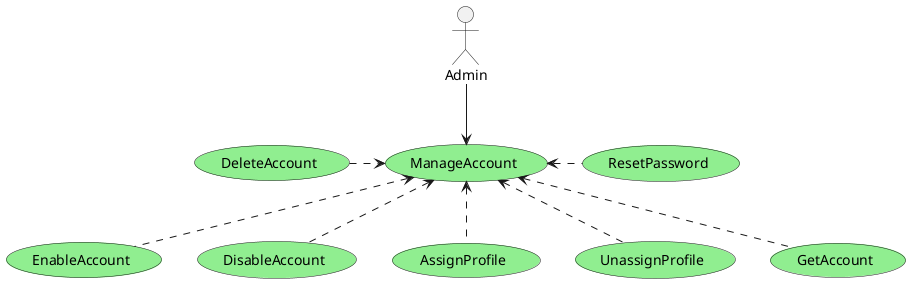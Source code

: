 @startuml Use Case

actor Admin

usecase ManageAccount #LightGreen
usecase EnableAccount #LightGreen
usecase DisableAccount #LightGreen
usecase DeleteAccount #LightGreen
usecase AssignProfile #LightGreen
usecase UnassignProfile #LightGreen
usecase GetAccount #LightGreen
usecase ResetPassword #LightGreen

Admin --> (ManageAccount) 
(ManageAccount) <.d. (AssignProfile) 
(ManageAccount) <.d. (UnassignProfile) 
(ManageAccount) <.d. (GetAccount) 
(ManageAccount) <.d. (EnableAccount) 
(ManageAccount) <.d. (DisableAccount) 
(ManageAccount) <.l. (DeleteAccount) 
(ManageAccount) <.r. (ResetPassword) 

@enduml